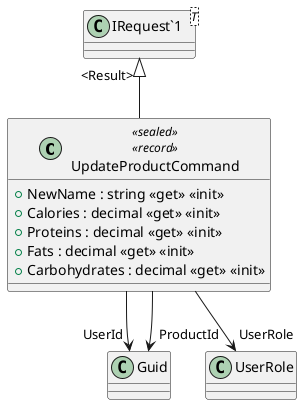 @startuml
class UpdateProductCommand <<sealed>> <<record>> {
    + NewName : string <<get>> <<init>>
    + Calories : decimal <<get>> <<init>>
    + Proteins : decimal <<get>> <<init>>
    + Fats : decimal <<get>> <<init>>
    + Carbohydrates : decimal <<get>> <<init>>
}
class "IRequest`1"<T> {
}
"IRequest`1" "<Result>" <|-- UpdateProductCommand
UpdateProductCommand --> "UserId" Guid
UpdateProductCommand --> "UserRole" UserRole
UpdateProductCommand --> "ProductId" Guid
@enduml
